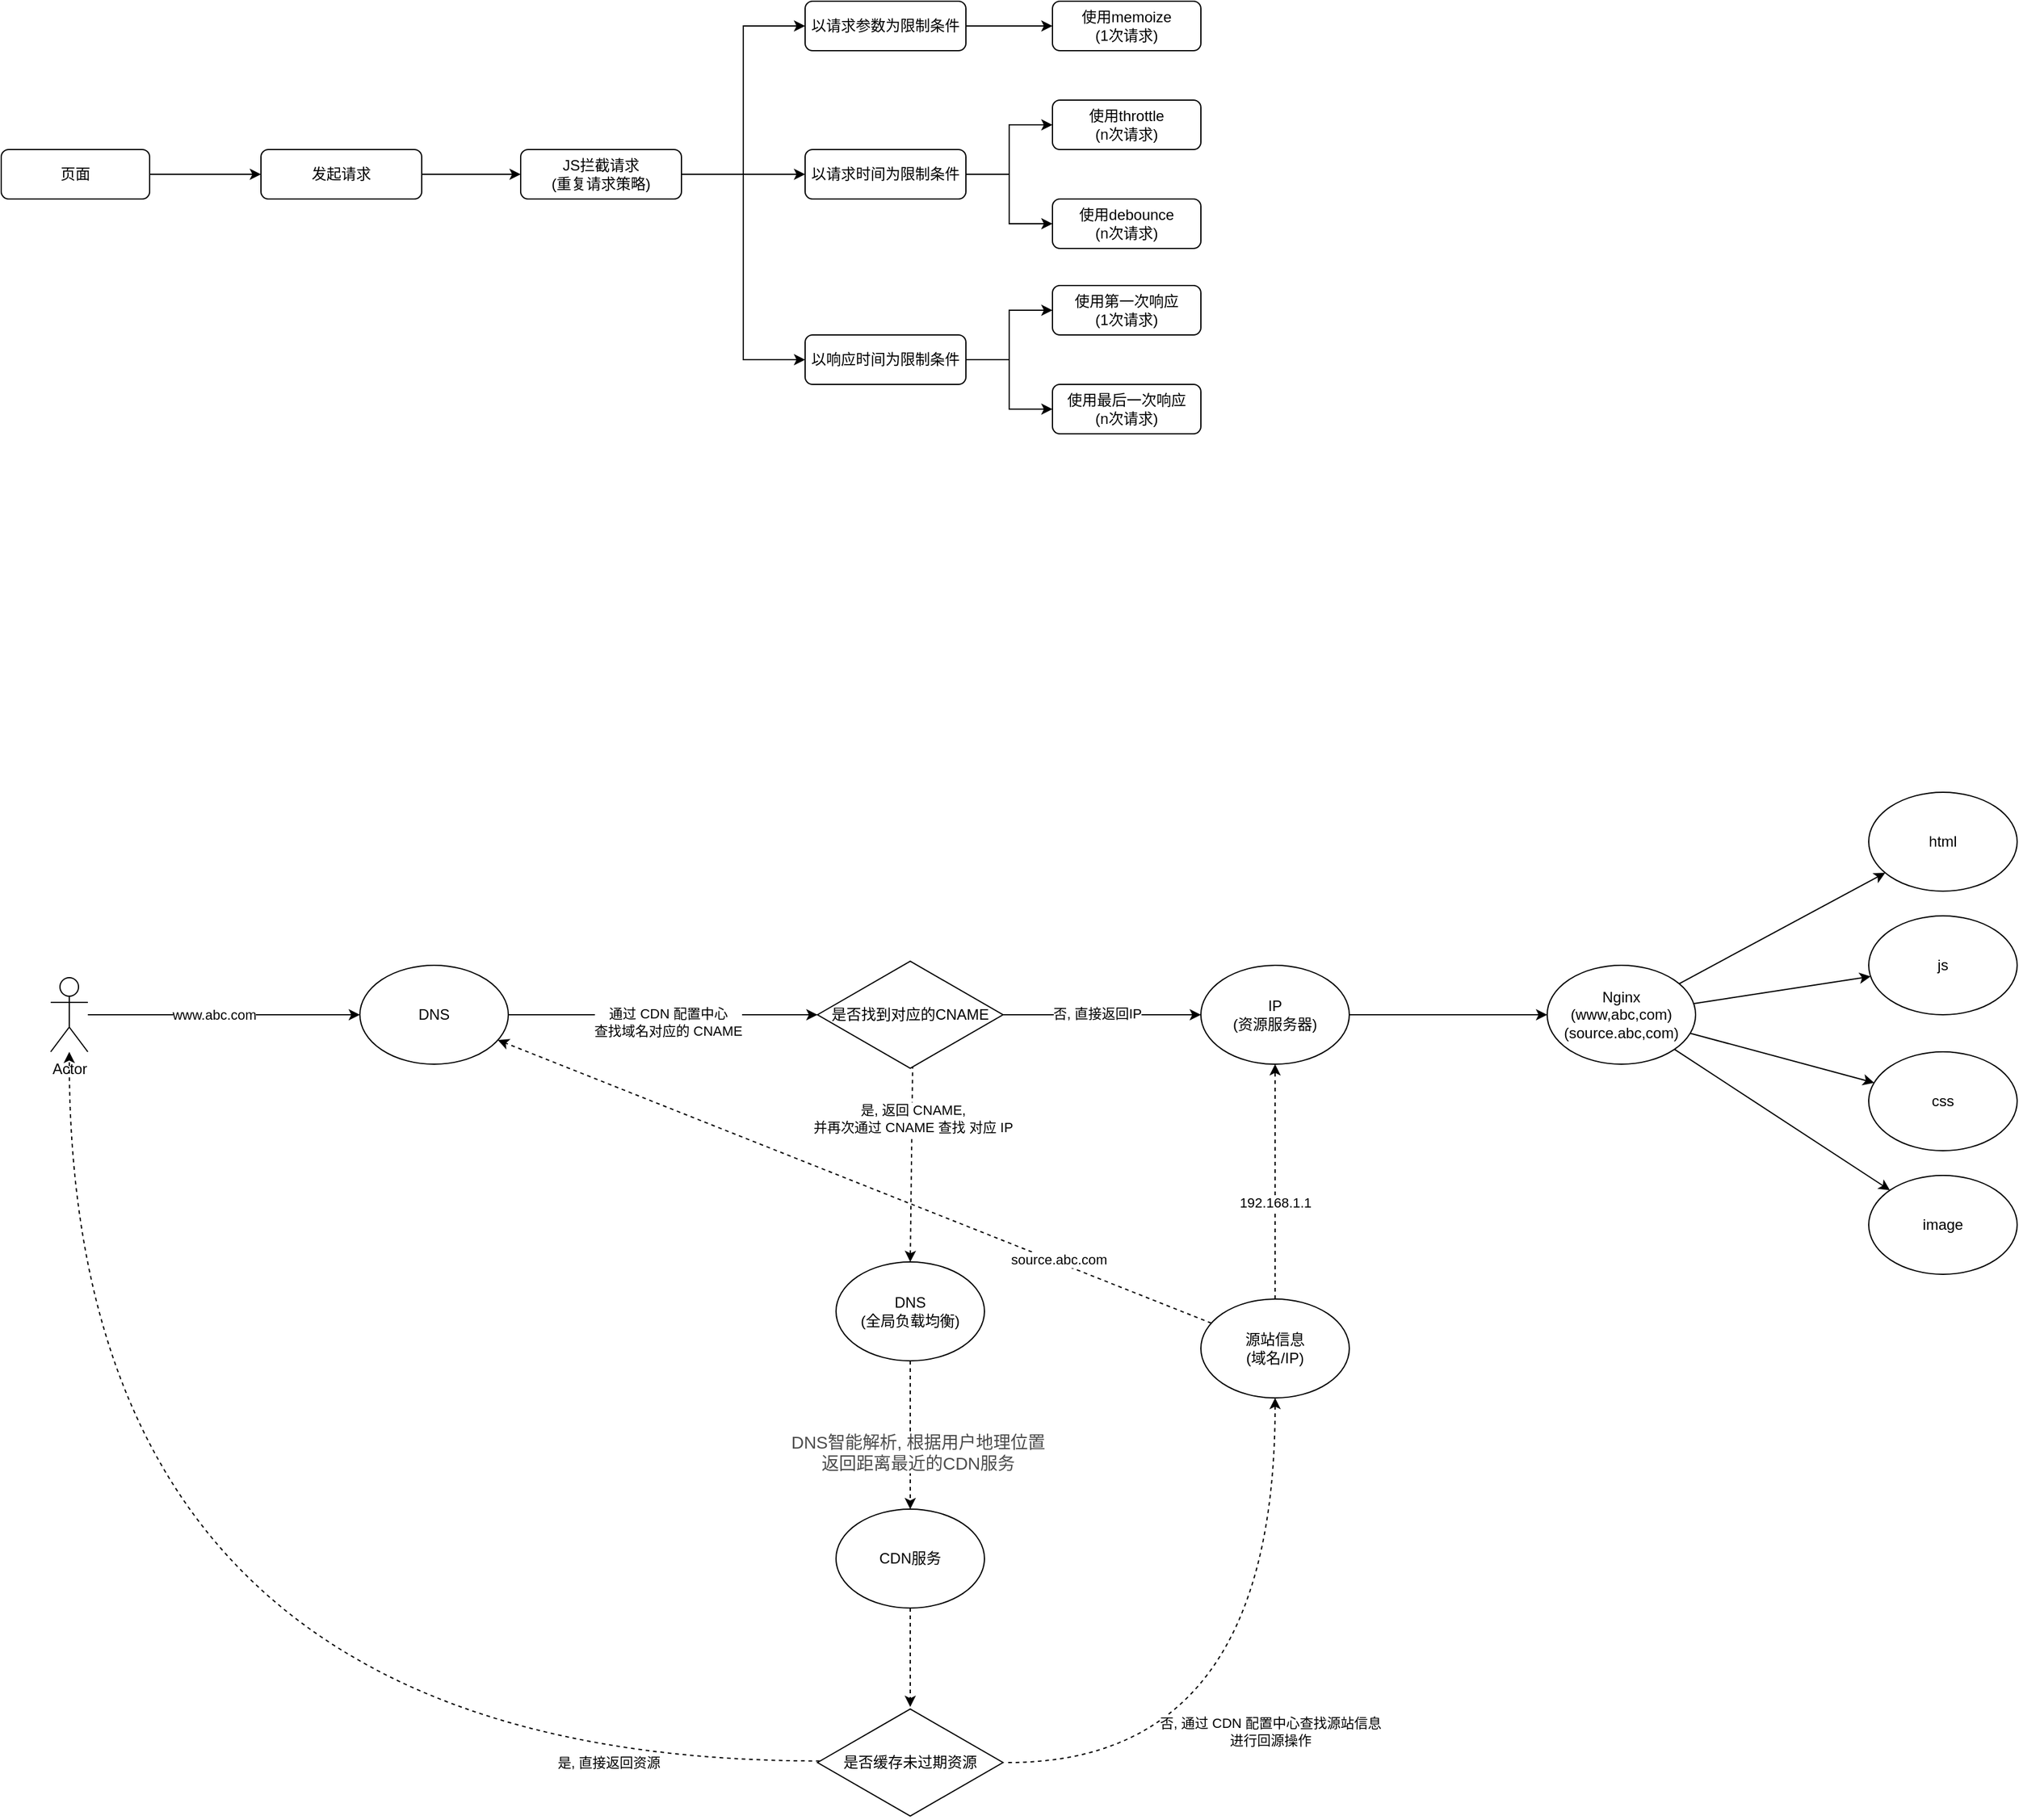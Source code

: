 <mxfile version="15.8.8" type="github">
  <diagram id="C5RBs43oDa-KdzZeNtuy" name="Page-1">
    <mxGraphModel dx="1205" dy="1758" grid="1" gridSize="10" guides="1" tooltips="1" connect="1" arrows="1" fold="1" page="1" pageScale="1" pageWidth="827" pageHeight="1169" math="0" shadow="0">
      <root>
        <mxCell id="WIyWlLk6GJQsqaUBKTNV-0" />
        <mxCell id="WIyWlLk6GJQsqaUBKTNV-1" parent="WIyWlLk6GJQsqaUBKTNV-0" />
        <mxCell id="CIkHukfEwXbe2Xlf_tDN-55" value="" style="edgeStyle=orthogonalEdgeStyle;rounded=0;orthogonalLoop=1;jettySize=auto;html=1;" parent="WIyWlLk6GJQsqaUBKTNV-1" source="WIyWlLk6GJQsqaUBKTNV-3" target="CIkHukfEwXbe2Xlf_tDN-0" edge="1">
          <mxGeometry relative="1" as="geometry">
            <mxPoint x="240" y="-140" as="targetPoint" />
          </mxGeometry>
        </mxCell>
        <mxCell id="WIyWlLk6GJQsqaUBKTNV-3" value="页面" style="rounded=1;whiteSpace=wrap;html=1;fontSize=12;glass=0;strokeWidth=1;shadow=0;" parent="WIyWlLk6GJQsqaUBKTNV-1" vertex="1">
          <mxGeometry x="40" y="-160" width="120" height="40" as="geometry" />
        </mxCell>
        <mxCell id="CIkHukfEwXbe2Xlf_tDN-3" style="edgeStyle=orthogonalEdgeStyle;rounded=0;orthogonalLoop=1;jettySize=auto;html=1;entryX=0;entryY=0.5;entryDx=0;entryDy=0;exitX=1;exitY=0.5;exitDx=0;exitDy=0;" parent="WIyWlLk6GJQsqaUBKTNV-1" source="CIkHukfEwXbe2Xlf_tDN-33" target="CIkHukfEwXbe2Xlf_tDN-2" edge="1">
          <mxGeometry relative="1" as="geometry">
            <mxPoint x="630" y="-140" as="sourcePoint" />
          </mxGeometry>
        </mxCell>
        <mxCell id="CIkHukfEwXbe2Xlf_tDN-13" style="edgeStyle=orthogonalEdgeStyle;rounded=0;orthogonalLoop=1;jettySize=auto;html=1;entryX=0;entryY=0.5;entryDx=0;entryDy=0;exitX=1;exitY=0.5;exitDx=0;exitDy=0;" parent="WIyWlLk6GJQsqaUBKTNV-1" source="CIkHukfEwXbe2Xlf_tDN-33" target="CIkHukfEwXbe2Xlf_tDN-12" edge="1">
          <mxGeometry relative="1" as="geometry">
            <mxPoint x="630" y="-140" as="sourcePoint" />
          </mxGeometry>
        </mxCell>
        <mxCell id="CIkHukfEwXbe2Xlf_tDN-20" style="edgeStyle=orthogonalEdgeStyle;rounded=0;orthogonalLoop=1;jettySize=auto;html=1;entryX=0;entryY=0.5;entryDx=0;entryDy=0;exitX=1;exitY=0.5;exitDx=0;exitDy=0;" parent="WIyWlLk6GJQsqaUBKTNV-1" source="CIkHukfEwXbe2Xlf_tDN-33" target="CIkHukfEwXbe2Xlf_tDN-19" edge="1">
          <mxGeometry relative="1" as="geometry">
            <mxPoint x="630" y="-140" as="sourcePoint" />
          </mxGeometry>
        </mxCell>
        <mxCell id="CIkHukfEwXbe2Xlf_tDN-34" value="" style="edgeStyle=orthogonalEdgeStyle;rounded=0;orthogonalLoop=1;jettySize=auto;html=1;" parent="WIyWlLk6GJQsqaUBKTNV-1" source="CIkHukfEwXbe2Xlf_tDN-0" target="CIkHukfEwXbe2Xlf_tDN-33" edge="1">
          <mxGeometry relative="1" as="geometry" />
        </mxCell>
        <mxCell id="CIkHukfEwXbe2Xlf_tDN-0" value="发起请求" style="rounded=1;whiteSpace=wrap;html=1;fontSize=12;glass=0;strokeWidth=1;shadow=0;" parent="WIyWlLk6GJQsqaUBKTNV-1" vertex="1">
          <mxGeometry x="250" y="-160" width="130" height="40" as="geometry" />
        </mxCell>
        <mxCell id="CIkHukfEwXbe2Xlf_tDN-14" style="edgeStyle=orthogonalEdgeStyle;rounded=0;orthogonalLoop=1;jettySize=auto;html=1;" parent="WIyWlLk6GJQsqaUBKTNV-1" source="CIkHukfEwXbe2Xlf_tDN-2" target="CIkHukfEwXbe2Xlf_tDN-4" edge="1">
          <mxGeometry relative="1" as="geometry" />
        </mxCell>
        <mxCell id="CIkHukfEwXbe2Xlf_tDN-16" value="" style="edgeStyle=orthogonalEdgeStyle;rounded=0;orthogonalLoop=1;jettySize=auto;html=1;" parent="WIyWlLk6GJQsqaUBKTNV-1" source="CIkHukfEwXbe2Xlf_tDN-2" target="CIkHukfEwXbe2Xlf_tDN-5" edge="1">
          <mxGeometry relative="1" as="geometry">
            <mxPoint x="900" y="10" as="targetPoint" />
          </mxGeometry>
        </mxCell>
        <mxCell id="CIkHukfEwXbe2Xlf_tDN-2" value="以响应时间为限制条件" style="rounded=1;whiteSpace=wrap;html=1;fontSize=12;glass=0;strokeWidth=1;shadow=0;" parent="WIyWlLk6GJQsqaUBKTNV-1" vertex="1">
          <mxGeometry x="690" y="-10" width="130" height="40" as="geometry" />
        </mxCell>
        <mxCell id="CIkHukfEwXbe2Xlf_tDN-4" value="使用第一次响应&lt;br&gt;(1次请求)" style="rounded=1;whiteSpace=wrap;html=1;fontSize=12;glass=0;strokeWidth=1;shadow=0;" parent="WIyWlLk6GJQsqaUBKTNV-1" vertex="1">
          <mxGeometry x="890" y="-50" width="120" height="40" as="geometry" />
        </mxCell>
        <mxCell id="CIkHukfEwXbe2Xlf_tDN-5" value="使用最后一次响应&lt;br&gt;(n次请求)" style="rounded=1;whiteSpace=wrap;html=1;fontSize=12;glass=0;strokeWidth=1;shadow=0;" parent="WIyWlLk6GJQsqaUBKTNV-1" vertex="1">
          <mxGeometry x="890" y="30" width="120" height="40" as="geometry" />
        </mxCell>
        <mxCell id="CIkHukfEwXbe2Xlf_tDN-6" value="使用throttle&lt;br&gt;(n次请求)" style="rounded=1;whiteSpace=wrap;html=1;fontSize=12;glass=0;strokeWidth=1;shadow=0;" parent="WIyWlLk6GJQsqaUBKTNV-1" vertex="1">
          <mxGeometry x="890" y="-200" width="120" height="40" as="geometry" />
        </mxCell>
        <mxCell id="CIkHukfEwXbe2Xlf_tDN-7" value="使用debounce&lt;br&gt;(n次请求)" style="rounded=1;whiteSpace=wrap;html=1;fontSize=12;glass=0;strokeWidth=1;shadow=0;" parent="WIyWlLk6GJQsqaUBKTNV-1" vertex="1">
          <mxGeometry x="890" y="-120" width="120" height="40" as="geometry" />
        </mxCell>
        <mxCell id="CIkHukfEwXbe2Xlf_tDN-17" value="" style="edgeStyle=orthogonalEdgeStyle;rounded=0;orthogonalLoop=1;jettySize=auto;html=1;" parent="WIyWlLk6GJQsqaUBKTNV-1" source="CIkHukfEwXbe2Xlf_tDN-12" target="CIkHukfEwXbe2Xlf_tDN-6" edge="1">
          <mxGeometry relative="1" as="geometry" />
        </mxCell>
        <mxCell id="CIkHukfEwXbe2Xlf_tDN-18" style="edgeStyle=orthogonalEdgeStyle;rounded=0;orthogonalLoop=1;jettySize=auto;html=1;entryX=0;entryY=0.5;entryDx=0;entryDy=0;" parent="WIyWlLk6GJQsqaUBKTNV-1" source="CIkHukfEwXbe2Xlf_tDN-12" target="CIkHukfEwXbe2Xlf_tDN-7" edge="1">
          <mxGeometry relative="1" as="geometry" />
        </mxCell>
        <mxCell id="CIkHukfEwXbe2Xlf_tDN-12" value="以请求时间为限制条件" style="rounded=1;whiteSpace=wrap;html=1;fontSize=12;glass=0;strokeWidth=1;shadow=0;" parent="WIyWlLk6GJQsqaUBKTNV-1" vertex="1">
          <mxGeometry x="690" y="-160" width="130" height="40" as="geometry" />
        </mxCell>
        <mxCell id="CIkHukfEwXbe2Xlf_tDN-22" value="" style="edgeStyle=orthogonalEdgeStyle;rounded=0;orthogonalLoop=1;jettySize=auto;html=1;" parent="WIyWlLk6GJQsqaUBKTNV-1" source="CIkHukfEwXbe2Xlf_tDN-19" target="CIkHukfEwXbe2Xlf_tDN-21" edge="1">
          <mxGeometry relative="1" as="geometry" />
        </mxCell>
        <mxCell id="CIkHukfEwXbe2Xlf_tDN-19" value="以请求参数为限制条件" style="rounded=1;whiteSpace=wrap;html=1;fontSize=12;glass=0;strokeWidth=1;shadow=0;" parent="WIyWlLk6GJQsqaUBKTNV-1" vertex="1">
          <mxGeometry x="690" y="-280" width="130" height="40" as="geometry" />
        </mxCell>
        <mxCell id="CIkHukfEwXbe2Xlf_tDN-21" value="使用memoize&lt;br&gt;(1次请求)&lt;br&gt;" style="rounded=1;whiteSpace=wrap;html=1;fontSize=12;glass=0;strokeWidth=1;shadow=0;" parent="WIyWlLk6GJQsqaUBKTNV-1" vertex="1">
          <mxGeometry x="890" y="-280" width="120" height="40" as="geometry" />
        </mxCell>
        <mxCell id="CIkHukfEwXbe2Xlf_tDN-33" value="JS拦截请求&lt;br&gt;(重复请求策略)" style="rounded=1;whiteSpace=wrap;html=1;fontSize=12;glass=0;strokeWidth=1;shadow=0;" parent="WIyWlLk6GJQsqaUBKTNV-1" vertex="1">
          <mxGeometry x="460" y="-160" width="130" height="40" as="geometry" />
        </mxCell>
        <mxCell id="tAiiJc-aSebKkIe9C8n4-62" style="edgeStyle=none;rounded=0;orthogonalLoop=1;jettySize=auto;html=1;" edge="1" parent="WIyWlLk6GJQsqaUBKTNV-1" source="tAiiJc-aSebKkIe9C8n4-1" target="tAiiJc-aSebKkIe9C8n4-49">
          <mxGeometry relative="1" as="geometry">
            <mxPoint x="1290" y="540" as="targetPoint" />
          </mxGeometry>
        </mxCell>
        <mxCell id="tAiiJc-aSebKkIe9C8n4-1" value="IP&lt;br&gt;(资源服务器)" style="ellipse;whiteSpace=wrap;html=1;" vertex="1" parent="WIyWlLk6GJQsqaUBKTNV-1">
          <mxGeometry x="1010" y="500" width="120" height="80" as="geometry" />
        </mxCell>
        <mxCell id="tAiiJc-aSebKkIe9C8n4-82" style="edgeStyle=none;rounded=0;orthogonalLoop=1;jettySize=auto;html=1;dashed=1;" edge="1" parent="WIyWlLk6GJQsqaUBKTNV-1" source="tAiiJc-aSebKkIe9C8n4-94" target="tAiiJc-aSebKkIe9C8n4-84">
          <mxGeometry relative="1" as="geometry">
            <mxPoint x="560.004" y="779.664" as="sourcePoint" />
            <mxPoint x="794.457" y="714.423" as="targetPoint" />
          </mxGeometry>
        </mxCell>
        <mxCell id="tAiiJc-aSebKkIe9C8n4-83" value="&lt;span style=&quot;color: rgb(76 , 76 , 76) ; font-size: 14px ; text-align: left ; text-indent: 28px&quot;&gt;DNS智能解析, 根据用户地理位置&lt;br&gt;返回距离最近的CDN服务&lt;/span&gt;" style="edgeLabel;html=1;align=center;verticalAlign=middle;resizable=0;points=[];" vertex="1" connectable="0" parent="tAiiJc-aSebKkIe9C8n4-82">
          <mxGeometry x="-0.352" relative="1" as="geometry">
            <mxPoint x="6" y="35" as="offset" />
          </mxGeometry>
        </mxCell>
        <mxCell id="tAiiJc-aSebKkIe9C8n4-93" style="rounded=0;orthogonalLoop=1;jettySize=auto;html=1;exitX=1;exitY=0.5;exitDx=0;exitDy=0;" edge="1" parent="WIyWlLk6GJQsqaUBKTNV-1" source="tAiiJc-aSebKkIe9C8n4-10" target="tAiiJc-aSebKkIe9C8n4-100">
          <mxGeometry relative="1" as="geometry">
            <mxPoint x="390" y="680" as="targetPoint" />
          </mxGeometry>
        </mxCell>
        <mxCell id="tAiiJc-aSebKkIe9C8n4-96" value="通过 CDN 配置中心&lt;br&gt;查找域名对应的 CNAME" style="edgeLabel;html=1;align=center;verticalAlign=middle;resizable=0;points=[];" vertex="1" connectable="0" parent="tAiiJc-aSebKkIe9C8n4-93">
          <mxGeometry x="-0.319" y="1" relative="1" as="geometry">
            <mxPoint x="44" y="7" as="offset" />
          </mxGeometry>
        </mxCell>
        <mxCell id="tAiiJc-aSebKkIe9C8n4-10" value="DNS" style="ellipse;whiteSpace=wrap;html=1;" vertex="1" parent="WIyWlLk6GJQsqaUBKTNV-1">
          <mxGeometry x="330" y="500" width="120" height="80" as="geometry" />
        </mxCell>
        <mxCell id="tAiiJc-aSebKkIe9C8n4-14" style="edgeStyle=none;rounded=0;orthogonalLoop=1;jettySize=auto;html=1;" edge="1" parent="WIyWlLk6GJQsqaUBKTNV-1" source="tAiiJc-aSebKkIe9C8n4-13" target="tAiiJc-aSebKkIe9C8n4-10">
          <mxGeometry relative="1" as="geometry">
            <mxPoint x="280" y="720" as="targetPoint" />
          </mxGeometry>
        </mxCell>
        <mxCell id="tAiiJc-aSebKkIe9C8n4-65" value="www.abc.com" style="edgeLabel;html=1;align=center;verticalAlign=middle;resizable=0;points=[];" vertex="1" connectable="0" parent="tAiiJc-aSebKkIe9C8n4-14">
          <mxGeometry x="-0.079" y="-3" relative="1" as="geometry">
            <mxPoint y="-3" as="offset" />
          </mxGeometry>
        </mxCell>
        <mxCell id="tAiiJc-aSebKkIe9C8n4-13" value="Actor" style="shape=umlActor;verticalLabelPosition=bottom;verticalAlign=top;html=1;outlineConnect=0;" vertex="1" parent="WIyWlLk6GJQsqaUBKTNV-1">
          <mxGeometry x="80" y="510" width="30" height="60" as="geometry" />
        </mxCell>
        <mxCell id="tAiiJc-aSebKkIe9C8n4-55" style="edgeStyle=none;rounded=0;orthogonalLoop=1;jettySize=auto;html=1;" edge="1" parent="WIyWlLk6GJQsqaUBKTNV-1" source="tAiiJc-aSebKkIe9C8n4-49" target="tAiiJc-aSebKkIe9C8n4-51">
          <mxGeometry relative="1" as="geometry" />
        </mxCell>
        <mxCell id="tAiiJc-aSebKkIe9C8n4-56" style="edgeStyle=none;rounded=0;orthogonalLoop=1;jettySize=auto;html=1;" edge="1" parent="WIyWlLk6GJQsqaUBKTNV-1" source="tAiiJc-aSebKkIe9C8n4-49" target="tAiiJc-aSebKkIe9C8n4-52">
          <mxGeometry relative="1" as="geometry" />
        </mxCell>
        <mxCell id="tAiiJc-aSebKkIe9C8n4-57" style="edgeStyle=none;rounded=0;orthogonalLoop=1;jettySize=auto;html=1;" edge="1" parent="WIyWlLk6GJQsqaUBKTNV-1" source="tAiiJc-aSebKkIe9C8n4-49" target="tAiiJc-aSebKkIe9C8n4-53">
          <mxGeometry relative="1" as="geometry" />
        </mxCell>
        <mxCell id="tAiiJc-aSebKkIe9C8n4-58" style="edgeStyle=none;rounded=0;orthogonalLoop=1;jettySize=auto;html=1;" edge="1" parent="WIyWlLk6GJQsqaUBKTNV-1" source="tAiiJc-aSebKkIe9C8n4-49" target="tAiiJc-aSebKkIe9C8n4-54">
          <mxGeometry relative="1" as="geometry" />
        </mxCell>
        <mxCell id="tAiiJc-aSebKkIe9C8n4-49" value="Nginx&lt;br&gt;(www,abc,com)&lt;br&gt;(source.abc,com)" style="ellipse;whiteSpace=wrap;html=1;" vertex="1" parent="WIyWlLk6GJQsqaUBKTNV-1">
          <mxGeometry x="1290" y="500" width="120" height="80" as="geometry" />
        </mxCell>
        <mxCell id="tAiiJc-aSebKkIe9C8n4-51" value="html" style="ellipse;whiteSpace=wrap;html=1;" vertex="1" parent="WIyWlLk6GJQsqaUBKTNV-1">
          <mxGeometry x="1550" y="360" width="120" height="80" as="geometry" />
        </mxCell>
        <mxCell id="tAiiJc-aSebKkIe9C8n4-52" value="js" style="ellipse;whiteSpace=wrap;html=1;" vertex="1" parent="WIyWlLk6GJQsqaUBKTNV-1">
          <mxGeometry x="1550" y="460" width="120" height="80" as="geometry" />
        </mxCell>
        <mxCell id="tAiiJc-aSebKkIe9C8n4-53" value="css" style="ellipse;whiteSpace=wrap;html=1;" vertex="1" parent="WIyWlLk6GJQsqaUBKTNV-1">
          <mxGeometry x="1550" y="570" width="120" height="80" as="geometry" />
        </mxCell>
        <mxCell id="tAiiJc-aSebKkIe9C8n4-54" value="image" style="ellipse;whiteSpace=wrap;html=1;" vertex="1" parent="WIyWlLk6GJQsqaUBKTNV-1">
          <mxGeometry x="1550" y="670" width="120" height="80" as="geometry" />
        </mxCell>
        <mxCell id="tAiiJc-aSebKkIe9C8n4-75" style="edgeStyle=orthogonalEdgeStyle;rounded=0;orthogonalLoop=1;jettySize=auto;html=1;dashed=1;exitX=1.028;exitY=0.5;exitDx=0;exitDy=0;exitPerimeter=0;curved=1;" edge="1" parent="WIyWlLk6GJQsqaUBKTNV-1" source="tAiiJc-aSebKkIe9C8n4-87" target="tAiiJc-aSebKkIe9C8n4-79">
          <mxGeometry relative="1" as="geometry">
            <mxPoint x="890.82" y="746.24" as="sourcePoint" />
            <mxPoint x="1026.814" y="896.81" as="targetPoint" />
          </mxGeometry>
        </mxCell>
        <mxCell id="tAiiJc-aSebKkIe9C8n4-85" value="否, 通过 CDN 配置中心查找源站信息&lt;br&gt;进行回源操作" style="edgeLabel;html=1;align=center;verticalAlign=middle;resizable=0;points=[];" vertex="1" connectable="0" parent="tAiiJc-aSebKkIe9C8n4-75">
          <mxGeometry x="-0.236" y="-1" relative="1" as="geometry">
            <mxPoint x="17" y="-26" as="offset" />
          </mxGeometry>
        </mxCell>
        <mxCell id="tAiiJc-aSebKkIe9C8n4-76" style="edgeStyle=none;rounded=0;orthogonalLoop=1;jettySize=auto;html=1;dashed=1;" edge="1" parent="WIyWlLk6GJQsqaUBKTNV-1" source="tAiiJc-aSebKkIe9C8n4-79" target="tAiiJc-aSebKkIe9C8n4-1">
          <mxGeometry relative="1" as="geometry">
            <mxPoint x="896.655" y="890.004" as="sourcePoint" />
          </mxGeometry>
        </mxCell>
        <mxCell id="tAiiJc-aSebKkIe9C8n4-99" value="192.168.1.1" style="edgeLabel;html=1;align=center;verticalAlign=middle;resizable=0;points=[];" vertex="1" connectable="0" parent="tAiiJc-aSebKkIe9C8n4-76">
          <mxGeometry x="0.316" y="-1" relative="1" as="geometry">
            <mxPoint x="-1" y="47" as="offset" />
          </mxGeometry>
        </mxCell>
        <mxCell id="tAiiJc-aSebKkIe9C8n4-97" style="rounded=0;orthogonalLoop=1;jettySize=auto;html=1;dashed=1;" edge="1" parent="WIyWlLk6GJQsqaUBKTNV-1" source="tAiiJc-aSebKkIe9C8n4-79" target="tAiiJc-aSebKkIe9C8n4-10">
          <mxGeometry relative="1" as="geometry" />
        </mxCell>
        <mxCell id="tAiiJc-aSebKkIe9C8n4-98" value="source.abc.com" style="edgeLabel;html=1;align=center;verticalAlign=middle;resizable=0;points=[];" vertex="1" connectable="0" parent="tAiiJc-aSebKkIe9C8n4-97">
          <mxGeometry x="-0.063" y="-3" relative="1" as="geometry">
            <mxPoint x="146" y="58" as="offset" />
          </mxGeometry>
        </mxCell>
        <mxCell id="tAiiJc-aSebKkIe9C8n4-79" value="源站信息&lt;br&gt;(域名/IP)" style="ellipse;whiteSpace=wrap;html=1;align=center;" vertex="1" parent="WIyWlLk6GJQsqaUBKTNV-1">
          <mxGeometry x="1010" y="770" width="120" height="80" as="geometry" />
        </mxCell>
        <mxCell id="tAiiJc-aSebKkIe9C8n4-88" style="edgeStyle=none;rounded=0;orthogonalLoop=1;jettySize=auto;html=1;dashed=1;" edge="1" parent="WIyWlLk6GJQsqaUBKTNV-1" source="tAiiJc-aSebKkIe9C8n4-84" target="tAiiJc-aSebKkIe9C8n4-87">
          <mxGeometry relative="1" as="geometry" />
        </mxCell>
        <mxCell id="tAiiJc-aSebKkIe9C8n4-84" value="CDN服务" style="ellipse;whiteSpace=wrap;html=1;" vertex="1" parent="WIyWlLk6GJQsqaUBKTNV-1">
          <mxGeometry x="715" y="940" width="120" height="80" as="geometry" />
        </mxCell>
        <mxCell id="tAiiJc-aSebKkIe9C8n4-89" style="rounded=0;orthogonalLoop=1;jettySize=auto;html=1;dashed=1;exitX=0.012;exitY=0.486;exitDx=0;exitDy=0;exitPerimeter=0;edgeStyle=orthogonalEdgeStyle;curved=1;" edge="1" parent="WIyWlLk6GJQsqaUBKTNV-1" source="tAiiJc-aSebKkIe9C8n4-87" target="tAiiJc-aSebKkIe9C8n4-13">
          <mxGeometry relative="1" as="geometry" />
        </mxCell>
        <mxCell id="tAiiJc-aSebKkIe9C8n4-91" value="是, 直接返回资源" style="edgeLabel;html=1;align=center;verticalAlign=middle;resizable=0;points=[];" vertex="1" connectable="0" parent="tAiiJc-aSebKkIe9C8n4-89">
          <mxGeometry x="-0.214" y="3" relative="1" as="geometry">
            <mxPoint x="293" y="-2" as="offset" />
          </mxGeometry>
        </mxCell>
        <mxCell id="tAiiJc-aSebKkIe9C8n4-87" value="是否缓存未过期资源&lt;br&gt;" style="html=1;whiteSpace=wrap;aspect=fixed;shape=isoRectangle;" vertex="1" parent="WIyWlLk6GJQsqaUBKTNV-1">
          <mxGeometry x="700" y="1100" width="150" height="90" as="geometry" />
        </mxCell>
        <mxCell id="tAiiJc-aSebKkIe9C8n4-94" value="DNS&lt;br&gt;(全局负载均衡)" style="ellipse;whiteSpace=wrap;html=1;" vertex="1" parent="WIyWlLk6GJQsqaUBKTNV-1">
          <mxGeometry x="715" y="740" width="120" height="80" as="geometry" />
        </mxCell>
        <mxCell id="tAiiJc-aSebKkIe9C8n4-101" style="edgeStyle=none;rounded=0;orthogonalLoop=1;jettySize=auto;html=1;entryX=0.5;entryY=0;entryDx=0;entryDy=0;dashed=1;exitX=0.513;exitY=0.952;exitDx=0;exitDy=0;exitPerimeter=0;" edge="1" parent="WIyWlLk6GJQsqaUBKTNV-1" source="tAiiJc-aSebKkIe9C8n4-100" target="tAiiJc-aSebKkIe9C8n4-94">
          <mxGeometry relative="1" as="geometry" />
        </mxCell>
        <mxCell id="tAiiJc-aSebKkIe9C8n4-104" value="是, 返回 CNAME,&lt;br&gt;并再次通过 CNAME 查找 对应 IP" style="edgeLabel;html=1;align=center;verticalAlign=middle;resizable=0;points=[];" vertex="1" connectable="0" parent="tAiiJc-aSebKkIe9C8n4-101">
          <mxGeometry x="-0.688" relative="1" as="geometry">
            <mxPoint y="18" as="offset" />
          </mxGeometry>
        </mxCell>
        <mxCell id="tAiiJc-aSebKkIe9C8n4-102" style="edgeStyle=none;rounded=0;orthogonalLoop=1;jettySize=auto;html=1;" edge="1" parent="WIyWlLk6GJQsqaUBKTNV-1" source="tAiiJc-aSebKkIe9C8n4-100" target="tAiiJc-aSebKkIe9C8n4-1">
          <mxGeometry relative="1" as="geometry" />
        </mxCell>
        <mxCell id="tAiiJc-aSebKkIe9C8n4-103" value="否, 直接返回IP" style="edgeLabel;html=1;align=center;verticalAlign=middle;resizable=0;points=[];" vertex="1" connectable="0" parent="tAiiJc-aSebKkIe9C8n4-102">
          <mxGeometry x="-0.344" y="1" relative="1" as="geometry">
            <mxPoint x="23" as="offset" />
          </mxGeometry>
        </mxCell>
        <mxCell id="tAiiJc-aSebKkIe9C8n4-100" value="是否找到对应的CNAME" style="html=1;whiteSpace=wrap;aspect=fixed;shape=isoRectangle;" vertex="1" parent="WIyWlLk6GJQsqaUBKTNV-1">
          <mxGeometry x="700" y="495" width="150" height="90" as="geometry" />
        </mxCell>
      </root>
    </mxGraphModel>
  </diagram>
</mxfile>
